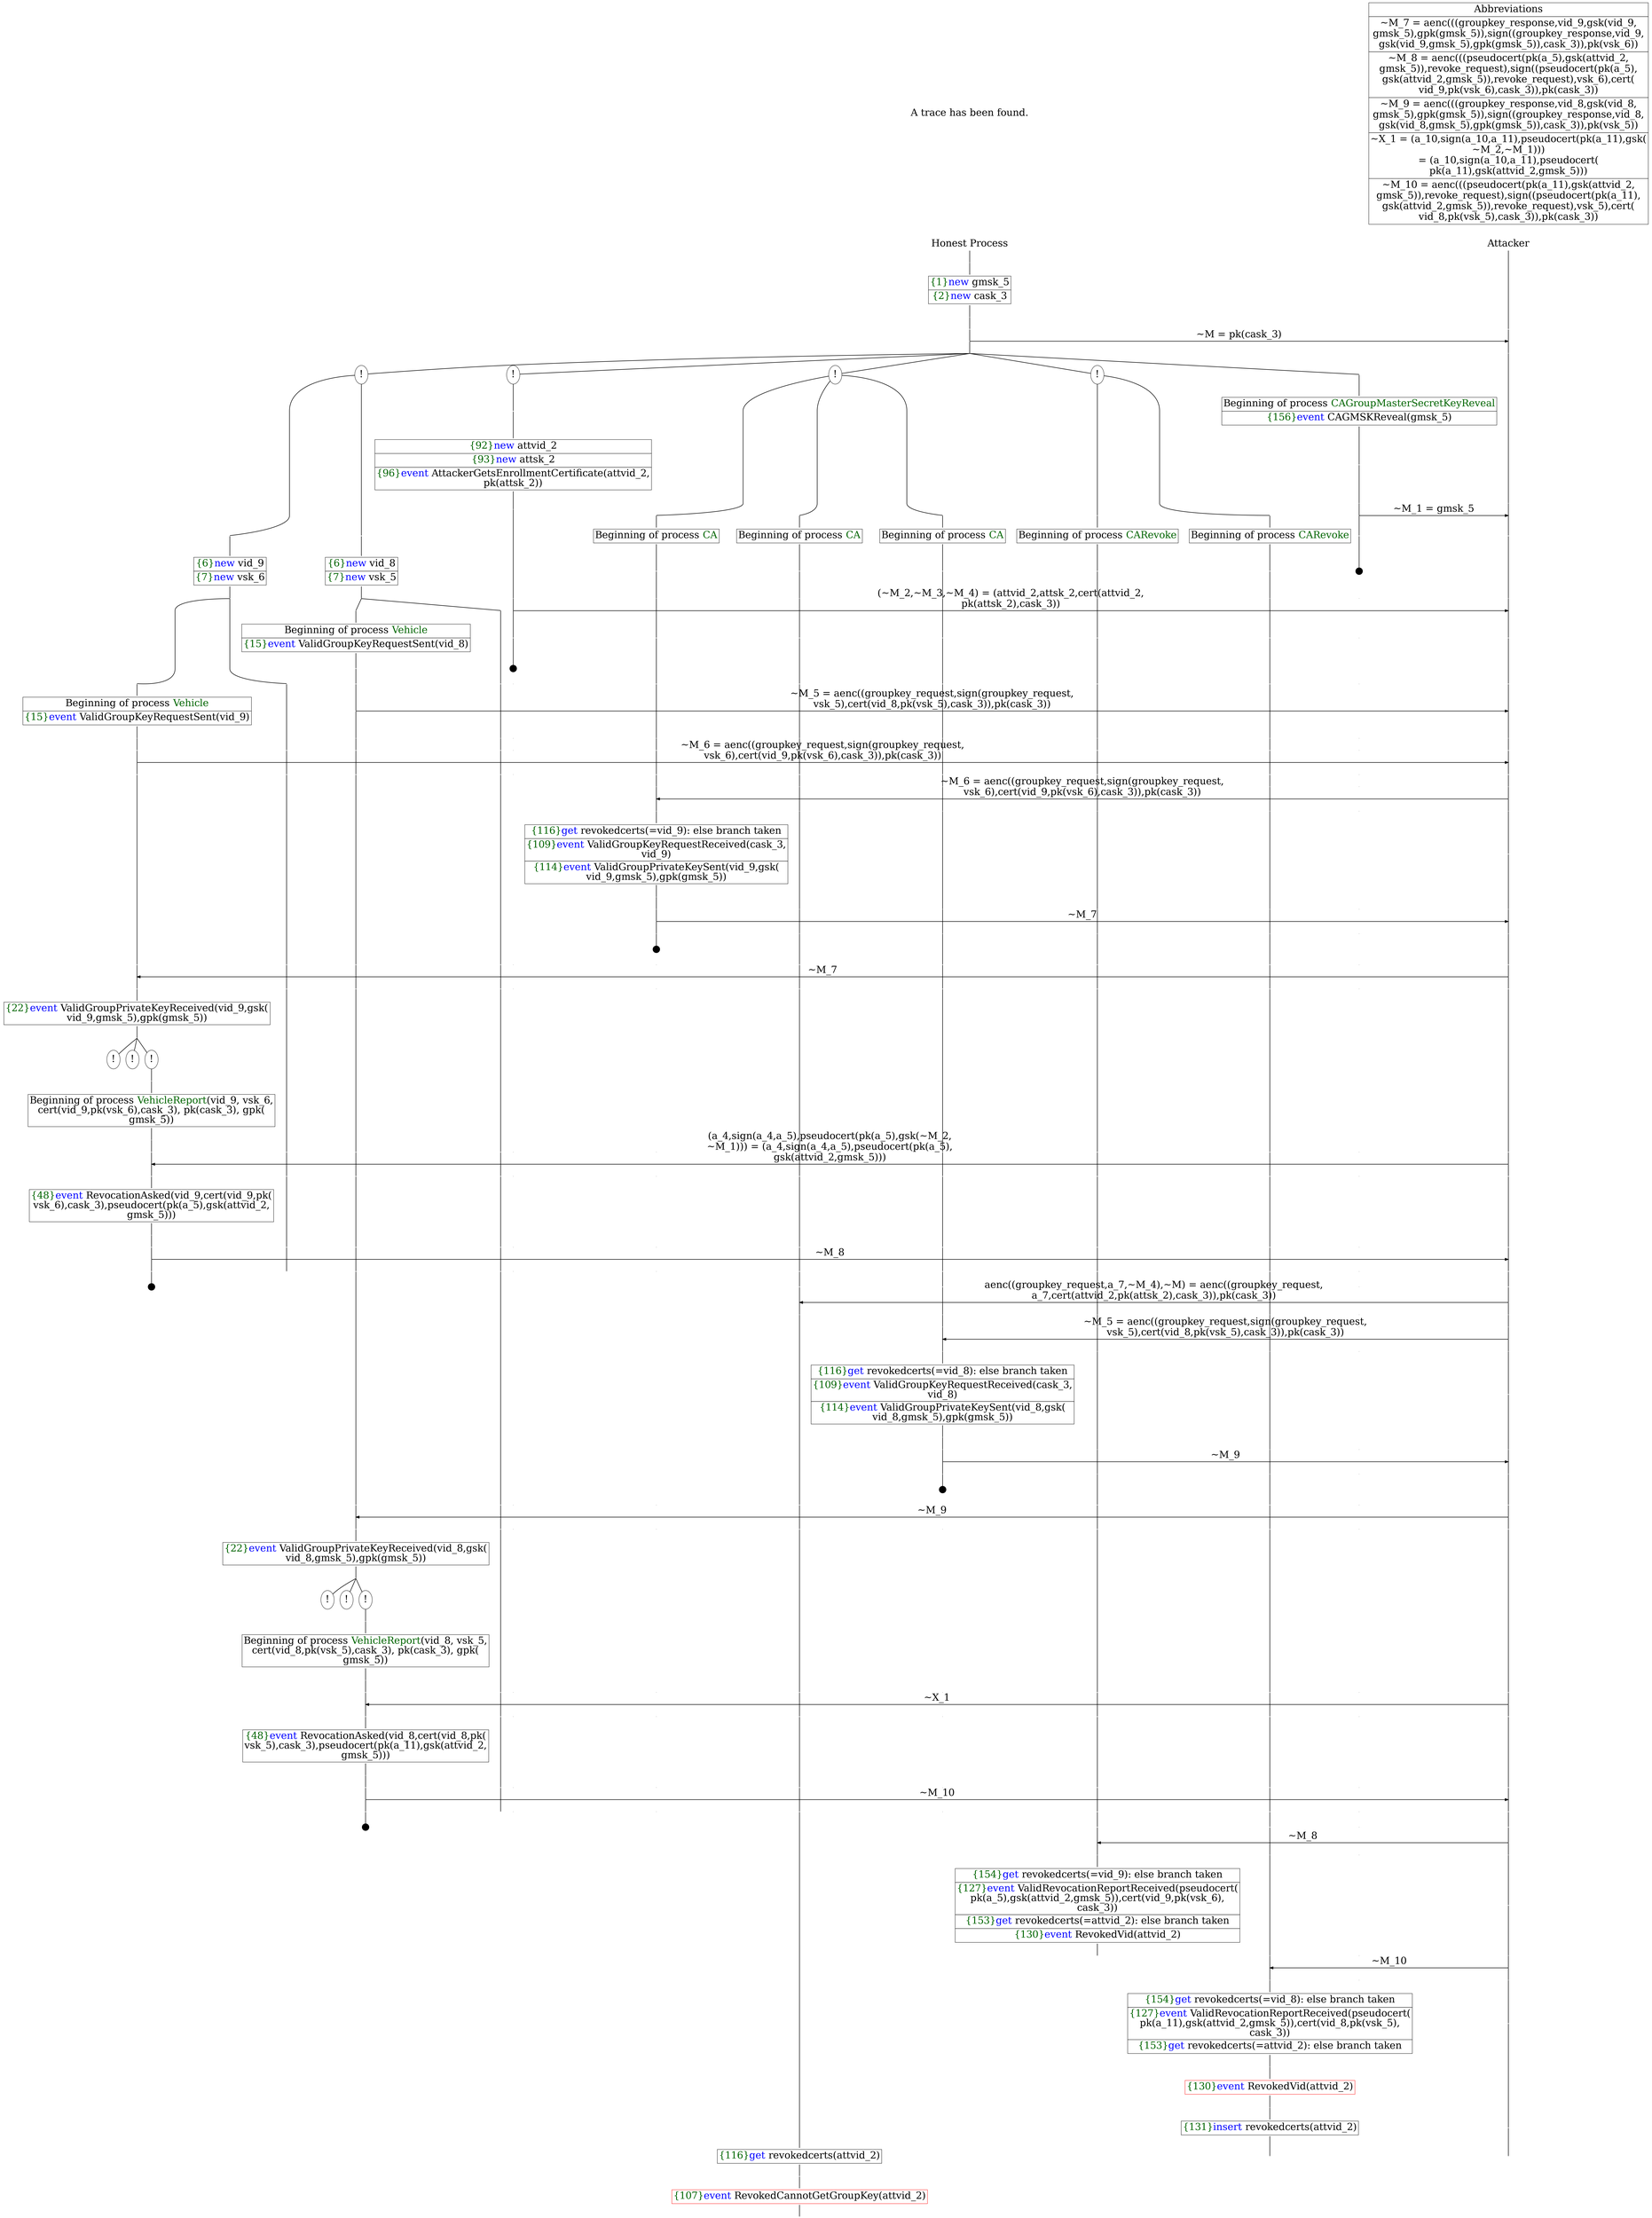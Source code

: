 digraph {
graph [ordering = out]
edge [arrowhead = none, penwidth = 1.6, fontsize = 30]
node [shape = point, width = 0, height = 0, fontsize = 30]
Trace [label = <A trace has been found.<br/>
>, shape = plaintext]
P0__0 [label = "Honest Process", shape = plaintext]
P__0 [label = "Attacker", shape = plaintext]
Trace -> P0__0 [label = "", style = invisible, weight = 100]{rank = same; P0__0 P__0}
P0__0 -> P0__1 [label = <>, weight = 100]
P0__1 -> P0__2 [label = <>, weight = 100]
P0__2 [shape = plaintext, label = <<TABLE BORDER="0" CELLBORDER="1" CELLSPACING="0" CELLPADDING="4"> <TR><TD><FONT COLOR="darkgreen">{1}</FONT><FONT COLOR="blue">new </FONT>gmsk_5</TD></TR><TR><TD><FONT COLOR="darkgreen">{2}</FONT><FONT COLOR="blue">new </FONT>cask_3</TD></TR></TABLE>>]
P0__2 -> P0__3 [label = <>, weight = 100]
P0__3 -> P0__4 [label = <>, weight = 100]
P__0 -> P__1 [label = <>, weight = 100]
{rank = same; P__1 P0__4}
P0__4 -> P0__5 [label = <>, weight = 100]
P__1 -> P__2 [label = <>, weight = 100]
{rank = same; P__2 P0__5}
P0__5 -> P__2 [label = <~M = pk(cask_3)>, arrowhead = normal]
P0__5 -> P0__6 [label = <>, weight = 100]
P__2 -> P__3 [label = <>, weight = 100]
{rank = same; P__3 P0__6}
/*RPar */
P0__6 -> P0_4__6 [label = <>]
P0__6 -> P0_3__6 [label = <>]
P0__6 -> P0_2__6 [label = <>]
P0__6 -> P0_1__6 [label = <>]
P0__6 -> P0_0__6 [label = <>]
P0__6 [label = "", fixedsize = false, width = 0, height = 0, shape = none]
{rank = same; P0_0__6 P0_1__6 P0_2__6 P0_3__6 P0_4__6}
P0_0__6 -> P0_0__7 [label = <>, weight = 100]
P0_0__7 [shape = plaintext, label = <<TABLE BORDER="0" CELLBORDER="1" CELLSPACING="0" CELLPADDING="4"> <TR><TD>Beginning of process <FONT COLOR="darkgreen">CAGroupMasterSecretKeyReveal</FONT><br/>
</TD></TR><TR><TD><FONT COLOR="darkgreen">{156}</FONT><FONT COLOR="blue">event</FONT> CAGMSKReveal(gmsk_5)</TD></TR></TABLE>>]
P0_0__7 -> P0_0__8 [label = <>, weight = 100]
P0_0__8 -> P0_0__9 [label = <>, weight = 100]
P__3 -> P__4 [label = <>, weight = 100]
{rank = same; P__4 P0_0__9}
P0_0__9 -> P0_0__10 [label = <>, weight = 100]
P__4 -> P__5 [label = <>, weight = 100]
{rank = same; P__5 P0_0__10}
P0_0__10 -> P__5 [label = <~M_1 = gmsk_5>, arrowhead = normal]
P0_0__10 -> P0_0__11 [label = <>, weight = 100]
P__5 -> P__6 [label = <>, weight = 100]
{rank = same; P__6 P0_0__11}
P0_0__12 [label = "", width = 0.3, height = 0.3]
P0_0__11 -> P0_0__12 [label = <>, weight = 100]
P0_1__6 [label = "!", shape = ellipse]
{rank = same; P0_1_1__6 P0_1_0__6}
P0_1_1__6 [label = "", fixedsize = false, width = 0, height = 0, shape = none]
P0_1__6 -> P0_1_1__6 [label = <>]
P0_1_0__6 [label = "", fixedsize = false, width = 0, height = 0, shape = none]
P0_1__6 -> P0_1_0__6 [label = <>]
P0_1_0__6 -> P0_1_0__7 [label = <>, weight = 100]
P0_1_0__7 [shape = plaintext, label = <<TABLE BORDER="0" CELLBORDER="1" CELLSPACING="0" CELLPADDING="4"> <TR><TD>Beginning of process <FONT COLOR="darkgreen">CARevoke</FONT></TD></TR></TABLE>>]
P0_1_0__7 -> P0_1_0__8 [label = <>, weight = 100]
P0_1_1__6 -> P0_1_1__7 [label = <>, weight = 100]
P0_1_1__7 [shape = plaintext, label = <<TABLE BORDER="0" CELLBORDER="1" CELLSPACING="0" CELLPADDING="4"> <TR><TD>Beginning of process <FONT COLOR="darkgreen">CARevoke</FONT></TD></TR></TABLE>>]
P0_1_1__7 -> P0_1_1__8 [label = <>, weight = 100]
P0_2__6 [label = "!", shape = ellipse]
{rank = same; P0_2_2__6 P0_2_1__6 P0_2_0__6}
P0_2_2__6 [label = "", fixedsize = false, width = 0, height = 0, shape = none]
P0_2__6 -> P0_2_2__6 [label = <>]
P0_2_1__6 [label = "", fixedsize = false, width = 0, height = 0, shape = none]
P0_2__6 -> P0_2_1__6 [label = <>]
P0_2_0__6 [label = "", fixedsize = false, width = 0, height = 0, shape = none]
P0_2__6 -> P0_2_0__6 [label = <>]
P0_2_0__6 -> P0_2_0__7 [label = <>, weight = 100]
P0_2_0__7 [shape = plaintext, label = <<TABLE BORDER="0" CELLBORDER="1" CELLSPACING="0" CELLPADDING="4"> <TR><TD>Beginning of process <FONT COLOR="darkgreen">CA</FONT></TD></TR></TABLE>>]
P0_2_0__7 -> P0_2_0__8 [label = <>, weight = 100]
P0_2_1__6 -> P0_2_1__7 [label = <>, weight = 100]
P0_2_1__7 [shape = plaintext, label = <<TABLE BORDER="0" CELLBORDER="1" CELLSPACING="0" CELLPADDING="4"> <TR><TD>Beginning of process <FONT COLOR="darkgreen">CA</FONT></TD></TR></TABLE>>]
P0_2_1__7 -> P0_2_1__8 [label = <>, weight = 100]
P0_2_2__6 -> P0_2_2__7 [label = <>, weight = 100]
P0_2_2__7 [shape = plaintext, label = <<TABLE BORDER="0" CELLBORDER="1" CELLSPACING="0" CELLPADDING="4"> <TR><TD>Beginning of process <FONT COLOR="darkgreen">CA</FONT></TD></TR></TABLE>>]
P0_2_2__7 -> P0_2_2__8 [label = <>, weight = 100]
P0_3__6 [label = "!", shape = ellipse]
P0_3_0__6 [label = "", fixedsize = false, width = 0, height = 0, shape = none]
P0_3__6 -> P0_3_0__6 [label = <>, weight = 100]
P0_3_0__6 -> P0_3_0__7 [label = <>, weight = 100]
P0_3_0__7 [shape = plaintext, label = <<TABLE BORDER="0" CELLBORDER="1" CELLSPACING="0" CELLPADDING="4"> <TR><TD><FONT COLOR="darkgreen">{92}</FONT><FONT COLOR="blue">new </FONT>attvid_2</TD></TR><TR><TD><FONT COLOR="darkgreen">{93}</FONT><FONT COLOR="blue">new </FONT>attsk_2</TD></TR><TR><TD><FONT COLOR="darkgreen">{96}</FONT><FONT COLOR="blue">event</FONT> AttackerGetsEnrollmentCertificate(attvid_2,<br/>
pk(attsk_2))</TD></TR></TABLE>>]
P0_3_0__7 -> P0_3_0__8 [label = <>, weight = 100]
P0_3_0__8 -> P0_3_0__9 [label = <>, weight = 100]
P0_2_2__8 -> P0_2_2__9 [label = <>, weight = 100]
P0_2_1__8 -> P0_2_1__9 [label = <>, weight = 100]
P0_2_0__8 -> P0_2_0__9 [label = <>, weight = 100]
P0_1_1__8 -> P0_1_1__9 [label = <>, weight = 100]
P0_1_0__8 -> P0_1_0__9 [label = <>, weight = 100]
P0_0__13 [label = "", style = invisible]
P0_0__12 -> P0_0__13 [label = <>, weight = 100, style = invisible]
P__6 -> P__7 [label = <>, weight = 100]
{rank = same; P__7 P0_0__13 P0_1_0__9 P0_1_1__9 P0_2_0__9 P0_2_1__9 P0_2_2__9 P0_3_0__9}
P0_3_0__9 -> P0_3_0__10 [label = <>, weight = 100]
P__7 -> P__8 [label = <>, weight = 100]
{rank = same; P__8 P0_3_0__10}
P0_3_0__10 -> P__8 [label = <(~M_2,~M_3,~M_4) = (attvid_2,attsk_2,cert(attvid_2,<br/>
pk(attsk_2),cask_3))>, arrowhead = normal]
P0_3_0__10 -> P0_3_0__11 [label = <>, weight = 100]
P0_2_2__9 -> P0_2_2__10 [label = <>, weight = 100]
P0_2_1__9 -> P0_2_1__10 [label = <>, weight = 100]
P0_2_0__9 -> P0_2_0__10 [label = <>, weight = 100]
P0_1_1__9 -> P0_1_1__10 [label = <>, weight = 100]
P0_1_0__9 -> P0_1_0__10 [label = <>, weight = 100]
P0_0__14 [label = "", style = invisible]
P0_0__13 -> P0_0__14 [label = <>, weight = 100, style = invisible]
P__8 -> P__9 [label = <>, weight = 100]
{rank = same; P__9 P0_0__14 P0_1_0__10 P0_1_1__10 P0_2_0__10 P0_2_1__10 P0_2_2__10 P0_3_0__11}
P0_3_0__12 [label = "", width = 0.3, height = 0.3]
P0_3_0__11 -> P0_3_0__12 [label = <>, weight = 100]
P0_4__6 [label = "!", shape = ellipse]
{rank = same; P0_4_1__6 P0_4_0__6}
P0_4_1__6 [label = "", fixedsize = false, width = 0, height = 0, shape = none]
P0_4__6 -> P0_4_1__6 [label = <>]
P0_4_0__6 [label = "", fixedsize = false, width = 0, height = 0, shape = none]
P0_4__6 -> P0_4_0__6 [label = <>]
P0_4_0__6 -> P0_4_0__7 [label = <>, weight = 100]
P0_4_0__7 [shape = plaintext, label = <<TABLE BORDER="0" CELLBORDER="1" CELLSPACING="0" CELLPADDING="4"> <TR><TD><FONT COLOR="darkgreen">{6}</FONT><FONT COLOR="blue">new </FONT>vid_8</TD></TR><TR><TD><FONT COLOR="darkgreen">{7}</FONT><FONT COLOR="blue">new </FONT>vsk_5</TD></TR></TABLE>>]
P0_4_0__7 -> P0_4_0__8 [label = <>, weight = 100]
/*RPar */
P0_4_0__8 -> P0_4_0_1__8 [label = <>]
P0_4_0__8 -> P0_4_0_0__8 [label = <>]
P0_4_0__8 [label = "", fixedsize = false, width = 0, height = 0, shape = none]
{rank = same; P0_4_0_0__8 P0_4_0_1__8}
P0_4_0_1__8 -> P0_4_0_1__9 [label = <>, weight = 100]
P0_4_0_1__9 [shape = plaintext, label = <<TABLE BORDER="0" CELLBORDER="1" CELLSPACING="0" CELLPADDING="4"> <TR><TD>Beginning of process <FONT COLOR="darkgreen">Vehicle</FONT></TD></TR><TR><TD><FONT COLOR="darkgreen">{15}</FONT><FONT COLOR="blue">event</FONT> ValidGroupKeyRequestSent(vid_8)</TD></TR></TABLE>>]
P0_4_0_1__9 -> P0_4_0_1__10 [label = <>, weight = 100]
P0_4_0_1__10 -> P0_4_0_1__11 [label = <>, weight = 100]
P0_4_0_0__8 -> P0_4_0_0__9 [label = <>, weight = 100]
P0_3_0__13 [label = "", style = invisible]
P0_3_0__12 -> P0_3_0__13 [label = <>, weight = 100, style = invisible]
P0_2_2__10 -> P0_2_2__11 [label = <>, weight = 100]
P0_2_1__10 -> P0_2_1__11 [label = <>, weight = 100]
P0_2_0__10 -> P0_2_0__11 [label = <>, weight = 100]
P0_1_1__10 -> P0_1_1__11 [label = <>, weight = 100]
P0_1_0__10 -> P0_1_0__11 [label = <>, weight = 100]
P0_0__15 [label = "", style = invisible]
P0_0__14 -> P0_0__15 [label = <>, weight = 100, style = invisible]
P__9 -> P__10 [label = <>, weight = 100]
{rank = same; P__10 P0_0__15 P0_1_0__11 P0_1_1__11 P0_2_0__11 P0_2_1__11 P0_2_2__11 P0_3_0__13 P0_4_0_0__9 P0_4_0_1__11}
P0_4_0_1__11 -> P0_4_0_1__12 [label = <>, weight = 100]
P__10 -> P__11 [label = <>, weight = 100]
{rank = same; P__11 P0_4_0_1__12}
P0_4_0_1__12 -> P__11 [label = <~M_5 = aenc((groupkey_request,sign(groupkey_request,<br/>
vsk_5),cert(vid_8,pk(vsk_5),cask_3)),pk(cask_3))>, arrowhead = normal]
P0_4_0_1__12 -> P0_4_0_1__13 [label = <>, weight = 100]
P0_4_0_0__9 -> P0_4_0_0__10 [label = <>, weight = 100]
P0_3_0__14 [label = "", style = invisible]
P0_3_0__13 -> P0_3_0__14 [label = <>, weight = 100, style = invisible]
P0_2_2__11 -> P0_2_2__12 [label = <>, weight = 100]
P0_2_1__11 -> P0_2_1__12 [label = <>, weight = 100]
P0_2_0__11 -> P0_2_0__12 [label = <>, weight = 100]
P0_1_1__11 -> P0_1_1__12 [label = <>, weight = 100]
P0_1_0__11 -> P0_1_0__12 [label = <>, weight = 100]
P0_0__16 [label = "", style = invisible]
P0_0__15 -> P0_0__16 [label = <>, weight = 100, style = invisible]
P__11 -> P__12 [label = <>, weight = 100]
{rank = same; P__12 P0_0__16 P0_1_0__12 P0_1_1__12 P0_2_0__12 P0_2_1__12 P0_2_2__12 P0_3_0__14 P0_4_0_0__10 P0_4_0_1__13}
P0_4_1__6 -> P0_4_1__7 [label = <>, weight = 100]
P0_4_1__7 [shape = plaintext, label = <<TABLE BORDER="0" CELLBORDER="1" CELLSPACING="0" CELLPADDING="4"> <TR><TD><FONT COLOR="darkgreen">{6}</FONT><FONT COLOR="blue">new </FONT>vid_9</TD></TR><TR><TD><FONT COLOR="darkgreen">{7}</FONT><FONT COLOR="blue">new </FONT>vsk_6</TD></TR></TABLE>>]
P0_4_1__7 -> P0_4_1__8 [label = <>, weight = 100]
/*RPar */
P0_4_1__8 -> P0_4_1_1__8 [label = <>]
P0_4_1__8 -> P0_4_1_0__8 [label = <>]
P0_4_1__8 [label = "", fixedsize = false, width = 0, height = 0, shape = none]
{rank = same; P0_4_1_0__8 P0_4_1_1__8}
P0_4_1_1__8 -> P0_4_1_1__9 [label = <>, weight = 100]
P0_4_1_1__9 [shape = plaintext, label = <<TABLE BORDER="0" CELLBORDER="1" CELLSPACING="0" CELLPADDING="4"> <TR><TD>Beginning of process <FONT COLOR="darkgreen">Vehicle</FONT></TD></TR><TR><TD><FONT COLOR="darkgreen">{15}</FONT><FONT COLOR="blue">event</FONT> ValidGroupKeyRequestSent(vid_9)</TD></TR></TABLE>>]
P0_4_1_1__9 -> P0_4_1_1__10 [label = <>, weight = 100]
P0_4_1_1__10 -> P0_4_1_1__11 [label = <>, weight = 100]
P0_4_1_0__8 -> P0_4_1_0__9 [label = <>, weight = 100]
P0_4_0_1__13 -> P0_4_0_1__14 [label = <>, weight = 100]
P0_4_0_0__10 -> P0_4_0_0__11 [label = <>, weight = 100]
P0_3_0__15 [label = "", style = invisible]
P0_3_0__14 -> P0_3_0__15 [label = <>, weight = 100, style = invisible]
P0_2_2__12 -> P0_2_2__13 [label = <>, weight = 100]
P0_2_1__12 -> P0_2_1__13 [label = <>, weight = 100]
P0_2_0__12 -> P0_2_0__13 [label = <>, weight = 100]
P0_1_1__12 -> P0_1_1__13 [label = <>, weight = 100]
P0_1_0__12 -> P0_1_0__13 [label = <>, weight = 100]
P0_0__17 [label = "", style = invisible]
P0_0__16 -> P0_0__17 [label = <>, weight = 100, style = invisible]
P__12 -> P__13 [label = <>, weight = 100]
{rank = same; P__13 P0_0__17 P0_1_0__13 P0_1_1__13 P0_2_0__13 P0_2_1__13 P0_2_2__13 P0_3_0__15 P0_4_0_0__11 P0_4_0_1__14 P0_4_1_0__9 P0_4_1_1__11}
P0_4_1_1__11 -> P0_4_1_1__12 [label = <>, weight = 100]
P__13 -> P__14 [label = <>, weight = 100]
{rank = same; P__14 P0_4_1_1__12}
P0_4_1_1__12 -> P__14 [label = <~M_6 = aenc((groupkey_request,sign(groupkey_request,<br/>
vsk_6),cert(vid_9,pk(vsk_6),cask_3)),pk(cask_3))>, arrowhead = normal]
P0_4_1_1__12 -> P0_4_1_1__13 [label = <>, weight = 100]
P0_4_1_0__9 -> P0_4_1_0__10 [label = <>, weight = 100]
P0_4_0_1__14 -> P0_4_0_1__15 [label = <>, weight = 100]
P0_4_0_0__11 -> P0_4_0_0__12 [label = <>, weight = 100]
P0_3_0__16 [label = "", style = invisible]
P0_3_0__15 -> P0_3_0__16 [label = <>, weight = 100, style = invisible]
P0_2_2__13 -> P0_2_2__14 [label = <>, weight = 100]
P0_2_1__13 -> P0_2_1__14 [label = <>, weight = 100]
P0_2_0__13 -> P0_2_0__14 [label = <>, weight = 100]
P0_1_1__13 -> P0_1_1__14 [label = <>, weight = 100]
P0_1_0__13 -> P0_1_0__14 [label = <>, weight = 100]
P0_0__18 [label = "", style = invisible]
P0_0__17 -> P0_0__18 [label = <>, weight = 100, style = invisible]
P__14 -> P__15 [label = <>, weight = 100]
{rank = same; P__15 P0_0__18 P0_1_0__14 P0_1_1__14 P0_2_0__14 P0_2_1__14 P0_2_2__14 P0_3_0__16 P0_4_0_0__12 P0_4_0_1__15 P0_4_1_0__10 P0_4_1_1__13}
P0_2_2__14 -> P0_2_2__15 [label = <>, weight = 100]
P0_2_1__14 -> P0_2_1__15 [label = <>, weight = 100]
P0_2_0__14 -> P0_2_0__15 [label = <>, weight = 100]
P0_1_1__14 -> P0_1_1__15 [label = <>, weight = 100]
P0_1_0__14 -> P0_1_0__15 [label = <>, weight = 100]
P0_0__19 [label = "", style = invisible]
P0_0__18 -> P0_0__19 [label = <>, weight = 100, style = invisible]
P__15 -> P__16 [label = <>, weight = 100]
{rank = same; P__16 P0_0__19 P0_1_0__15 P0_1_1__15 P0_2_0__15 P0_2_1__15 P0_2_2__15}
P0_2_2__15 -> P0_2_2__16 [label = <>, weight = 100]
P__16 -> P__17 [label = <>, weight = 100]
{rank = same; P__17 P0_2_2__16}
P0_2_2__16 -> P__17 [label = <~M_6 = aenc((groupkey_request,sign(groupkey_request,<br/>
vsk_6),cert(vid_9,pk(vsk_6),cask_3)),pk(cask_3))>, dir = back, arrowhead = normal]
P0_2_2__16 -> P0_2_2__17 [label = <>, weight = 100]
P0_2_1__15 -> P0_2_1__16 [label = <>, weight = 100]
P0_2_0__15 -> P0_2_0__16 [label = <>, weight = 100]
P0_1_1__15 -> P0_1_1__16 [label = <>, weight = 100]
P0_1_0__15 -> P0_1_0__16 [label = <>, weight = 100]
P0_0__20 [label = "", style = invisible]
P0_0__19 -> P0_0__20 [label = <>, weight = 100, style = invisible]
P__17 -> P__18 [label = <>, weight = 100]
{rank = same; P__18 P0_0__20 P0_1_0__16 P0_1_1__16 P0_2_0__16 P0_2_1__16 P0_2_2__17}
P0_2_2__17 -> P0_2_2__18 [label = <>, weight = 100]
P0_2_2__18 [shape = plaintext, label = <<TABLE BORDER="0" CELLBORDER="1" CELLSPACING="0" CELLPADDING="4"> <TR><TD><FONT COLOR="darkgreen">{116}</FONT><FONT COLOR="blue">get</FONT> revokedcerts(=vid_9): else branch taken<br/>
</TD></TR><TR><TD><FONT COLOR="darkgreen">{109}</FONT><FONT COLOR="blue">event</FONT> ValidGroupKeyRequestReceived(cask_3,<br/>
vid_9)</TD></TR><TR><TD><FONT COLOR="darkgreen">{114}</FONT><FONT COLOR="blue">event</FONT> ValidGroupPrivateKeySent(vid_9,gsk(<br/>
vid_9,gmsk_5),gpk(gmsk_5))</TD></TR></TABLE>>]
P0_2_2__18 -> P0_2_2__19 [label = <>, weight = 100]
P__18 -> P__19 [label = <>, weight = 100]
{rank = same; P__19 P0_2_2__18}
P0_2_2__19 -> P0_2_2__20 [label = <>, weight = 100]
P0_2_1__16 -> P0_2_1__17 [label = <>, weight = 100]
P0_2_0__16 -> P0_2_0__17 [label = <>, weight = 100]
P0_1_1__16 -> P0_1_1__17 [label = <>, weight = 100]
P0_1_0__16 -> P0_1_0__17 [label = <>, weight = 100]
P0_0__21 [label = "", style = invisible]
P0_0__20 -> P0_0__21 [label = <>, weight = 100, style = invisible]
P__19 -> P__20 [label = <>, weight = 100]
{rank = same; P__20 P0_0__21 P0_1_0__17 P0_1_1__17 P0_2_0__17 P0_2_1__17 P0_2_2__20}
P0_2_2__20 -> P0_2_2__21 [label = <>, weight = 100]
P__20 -> P__21 [label = <>, weight = 100]
{rank = same; P__21 P0_2_2__21}
P0_2_2__21 -> P__21 [label = <~M_7>, arrowhead = normal]
P0_2_2__21 -> P0_2_2__22 [label = <>, weight = 100]
P0_2_1__17 -> P0_2_1__18 [label = <>, weight = 100]
P0_2_0__17 -> P0_2_0__18 [label = <>, weight = 100]
P0_1_1__17 -> P0_1_1__18 [label = <>, weight = 100]
P0_1_0__17 -> P0_1_0__18 [label = <>, weight = 100]
P0_0__22 [label = "", style = invisible]
P0_0__21 -> P0_0__22 [label = <>, weight = 100, style = invisible]
P__21 -> P__22 [label = <>, weight = 100]
{rank = same; P__22 P0_0__22 P0_1_0__18 P0_1_1__18 P0_2_0__18 P0_2_1__18 P0_2_2__22}
P0_2_2__23 [label = "", width = 0.3, height = 0.3]
P0_2_2__22 -> P0_2_2__23 [label = <>, weight = 100]
P0_4_1_1__13 -> P0_4_1_1__14 [label = <>, weight = 100]
P0_4_1_0__10 -> P0_4_1_0__11 [label = <>, weight = 100]
P0_4_0_1__15 -> P0_4_0_1__16 [label = <>, weight = 100]
P0_4_0_0__12 -> P0_4_0_0__13 [label = <>, weight = 100]
P0_3_0__17 [label = "", style = invisible]
P0_3_0__16 -> P0_3_0__17 [label = <>, weight = 100, style = invisible]
P0_2_2__24 [label = "", style = invisible]
P0_2_2__23 -> P0_2_2__24 [label = <>, weight = 100, style = invisible]
P0_2_1__18 -> P0_2_1__19 [label = <>, weight = 100]
P0_2_0__18 -> P0_2_0__19 [label = <>, weight = 100]
P0_1_1__18 -> P0_1_1__19 [label = <>, weight = 100]
P0_1_0__18 -> P0_1_0__19 [label = <>, weight = 100]
P0_0__23 [label = "", style = invisible]
P0_0__22 -> P0_0__23 [label = <>, weight = 100, style = invisible]
P__22 -> P__23 [label = <>, weight = 100]
{rank = same; P__23 P0_0__23 P0_1_0__19 P0_1_1__19 P0_2_0__19 P0_2_1__19 P0_2_2__24 P0_3_0__17 P0_4_0_0__13 P0_4_0_1__16 P0_4_1_0__11 P0_4_1_1__14}
P0_4_1_1__14 -> P0_4_1_1__15 [label = <>, weight = 100]
P__23 -> P__24 [label = <>, weight = 100]
{rank = same; P__24 P0_4_1_1__15}
P0_4_1_1__15 -> P__24 [label = <~M_7>, dir = back, arrowhead = normal]
P0_4_1_1__15 -> P0_4_1_1__16 [label = <>, weight = 100]
P0_4_1_0__11 -> P0_4_1_0__12 [label = <>, weight = 100]
P0_4_0_1__16 -> P0_4_0_1__17 [label = <>, weight = 100]
P0_4_0_0__13 -> P0_4_0_0__14 [label = <>, weight = 100]
P0_3_0__18 [label = "", style = invisible]
P0_3_0__17 -> P0_3_0__18 [label = <>, weight = 100, style = invisible]
P0_2_2__25 [label = "", style = invisible]
P0_2_2__24 -> P0_2_2__25 [label = <>, weight = 100, style = invisible]
P0_2_1__19 -> P0_2_1__20 [label = <>, weight = 100]
P0_2_0__19 -> P0_2_0__20 [label = <>, weight = 100]
P0_1_1__19 -> P0_1_1__20 [label = <>, weight = 100]
P0_1_0__19 -> P0_1_0__20 [label = <>, weight = 100]
P0_0__24 [label = "", style = invisible]
P0_0__23 -> P0_0__24 [label = <>, weight = 100, style = invisible]
P__24 -> P__25 [label = <>, weight = 100]
{rank = same; P__25 P0_0__24 P0_1_0__20 P0_1_1__20 P0_2_0__20 P0_2_1__20 P0_2_2__25 P0_3_0__18 P0_4_0_0__14 P0_4_0_1__17 P0_4_1_0__12 P0_4_1_1__16}
P0_4_1_1__16 -> P0_4_1_1__17 [label = <>, weight = 100]
P0_4_1_1__17 [shape = plaintext, label = <<TABLE BORDER="0" CELLBORDER="1" CELLSPACING="0" CELLPADDING="4"> <TR><TD><FONT COLOR="darkgreen">{22}</FONT><FONT COLOR="blue">event</FONT> ValidGroupPrivateKeyReceived(vid_9,gsk(<br/>
vid_9,gmsk_5),gpk(gmsk_5))</TD></TR></TABLE>>]
P0_4_1_1__17 -> P0_4_1_1__18 [label = <>, weight = 100]
/*RPar */
P0_4_1_1__18 -> P0_4_1_1_2__18 [label = <>]
P0_4_1_1__18 -> P0_4_1_1_1__18 [label = <>]
P0_4_1_1__18 -> P0_4_1_1_0__18 [label = <>]
P0_4_1_1__18 [label = "", fixedsize = false, width = 0, height = 0, shape = none]
{rank = same; P0_4_1_1_0__18 P0_4_1_1_1__18 P0_4_1_1_2__18}
P0_4_1_1_0__18 [label = "!", shape = ellipse]
P0_4_1_1_0_0__18 [label = "", fixedsize = false, width = 0, height = 0, shape = none]
P0_4_1_1_0__18 -> P0_4_1_1_0_0__18 [label = <>, weight = 100]
P0_4_1_1_0_0__18 -> P0_4_1_1_0_0__19 [label = <>, weight = 100]
P0_4_1_1_0_0__19 [shape = plaintext, label = <<TABLE BORDER="0" CELLBORDER="1" CELLSPACING="0" CELLPADDING="4"> <TR><TD>Beginning of process <FONT COLOR="darkgreen">VehicleReport</FONT>(vid_9, vsk_6,<br/>
cert(vid_9,pk(vsk_6),cask_3), pk(cask_3), gpk(<br/>
gmsk_5))</TD></TR></TABLE>>]
P0_4_1_1_0_0__19 -> P0_4_1_1_0_0__20 [label = <>, weight = 100]
P0_4_1_1_1__18 [label = "!", shape = ellipse]
P0_4_1_1_2__18 [label = "!", shape = ellipse]
P0_4_1_1_0_0__20 -> P0_4_1_1_0_0__21 [label = <>, weight = 100]
P0_4_1_0__12 -> P0_4_1_0__13 [label = <>, weight = 100]
P0_4_0_1__17 -> P0_4_0_1__18 [label = <>, weight = 100]
P0_4_0_0__14 -> P0_4_0_0__15 [label = <>, weight = 100]
P0_3_0__19 [label = "", style = invisible]
P0_3_0__18 -> P0_3_0__19 [label = <>, weight = 100, style = invisible]
P0_2_2__26 [label = "", style = invisible]
P0_2_2__25 -> P0_2_2__26 [label = <>, weight = 100, style = invisible]
P0_2_1__20 -> P0_2_1__21 [label = <>, weight = 100]
P0_2_0__20 -> P0_2_0__21 [label = <>, weight = 100]
P0_1_1__20 -> P0_1_1__21 [label = <>, weight = 100]
P0_1_0__20 -> P0_1_0__21 [label = <>, weight = 100]
P0_0__25 [label = "", style = invisible]
P0_0__24 -> P0_0__25 [label = <>, weight = 100, style = invisible]
P__25 -> P__26 [label = <>, weight = 100]
{rank = same; P__26 P0_0__25 P0_1_0__21 P0_1_1__21 P0_2_0__21 P0_2_1__21 P0_2_2__26 P0_3_0__19 P0_4_0_0__15 P0_4_0_1__18 P0_4_1_0__13 P0_4_1_1_0_0__21}
P0_4_1_1_0_0__21 -> P0_4_1_1_0_0__22 [label = <>, weight = 100]
P__26 -> P__27 [label = <>, weight = 100]
{rank = same; P__27 P0_4_1_1_0_0__22}
P0_4_1_1_0_0__22 -> P__27 [label = <(a_4,sign(a_4,a_5),pseudocert(pk(a_5),gsk(~M_2,<br/>
~M_1))) = (a_4,sign(a_4,a_5),pseudocert(pk(a_5),<br/>
gsk(attvid_2,gmsk_5)))>, dir = back, arrowhead = normal]
P0_4_1_1_0_0__22 -> P0_4_1_1_0_0__23 [label = <>, weight = 100]
P0_4_1_0__13 -> P0_4_1_0__14 [label = <>, weight = 100]
P0_4_0_1__18 -> P0_4_0_1__19 [label = <>, weight = 100]
P0_4_0_0__15 -> P0_4_0_0__16 [label = <>, weight = 100]
P0_3_0__20 [label = "", style = invisible]
P0_3_0__19 -> P0_3_0__20 [label = <>, weight = 100, style = invisible]
P0_2_2__27 [label = "", style = invisible]
P0_2_2__26 -> P0_2_2__27 [label = <>, weight = 100, style = invisible]
P0_2_1__21 -> P0_2_1__22 [label = <>, weight = 100]
P0_2_0__21 -> P0_2_0__22 [label = <>, weight = 100]
P0_1_1__21 -> P0_1_1__22 [label = <>, weight = 100]
P0_1_0__21 -> P0_1_0__22 [label = <>, weight = 100]
P0_0__26 [label = "", style = invisible]
P0_0__25 -> P0_0__26 [label = <>, weight = 100, style = invisible]
P__27 -> P__28 [label = <>, weight = 100]
{rank = same; P__28 P0_0__26 P0_1_0__22 P0_1_1__22 P0_2_0__22 P0_2_1__22 P0_2_2__27 P0_3_0__20 P0_4_0_0__16 P0_4_0_1__19 P0_4_1_0__14 P0_4_1_1_0_0__23}
P0_4_1_1_0_0__23 -> P0_4_1_1_0_0__24 [label = <>, weight = 100]
P0_4_1_1_0_0__24 [shape = plaintext, label = <<TABLE BORDER="0" CELLBORDER="1" CELLSPACING="0" CELLPADDING="4"> <TR><TD><FONT COLOR="darkgreen">{48}</FONT><FONT COLOR="blue">event</FONT> RevocationAsked(vid_9,cert(vid_9,pk(<br/>
vsk_6),cask_3),pseudocert(pk(a_5),gsk(attvid_2,<br/>
gmsk_5)))</TD></TR></TABLE>>]
P0_4_1_1_0_0__24 -> P0_4_1_1_0_0__25 [label = <>, weight = 100]
P0_4_1_1_0_0__25 -> P0_4_1_1_0_0__26 [label = <>, weight = 100]
P0_4_1_0__14 -> P0_4_1_0__15 [label = <>, weight = 100]
P0_4_0_1__19 -> P0_4_0_1__20 [label = <>, weight = 100]
P0_4_0_0__16 -> P0_4_0_0__17 [label = <>, weight = 100]
P0_3_0__21 [label = "", style = invisible]
P0_3_0__20 -> P0_3_0__21 [label = <>, weight = 100, style = invisible]
P0_2_2__28 [label = "", style = invisible]
P0_2_2__27 -> P0_2_2__28 [label = <>, weight = 100, style = invisible]
P0_2_1__22 -> P0_2_1__23 [label = <>, weight = 100]
P0_2_0__22 -> P0_2_0__23 [label = <>, weight = 100]
P0_1_1__22 -> P0_1_1__23 [label = <>, weight = 100]
P0_1_0__22 -> P0_1_0__23 [label = <>, weight = 100]
P0_0__27 [label = "", style = invisible]
P0_0__26 -> P0_0__27 [label = <>, weight = 100, style = invisible]
P__28 -> P__29 [label = <>, weight = 100]
{rank = same; P__29 P0_0__27 P0_1_0__23 P0_1_1__23 P0_2_0__23 P0_2_1__23 P0_2_2__28 P0_3_0__21 P0_4_0_0__17 P0_4_0_1__20 P0_4_1_0__15 P0_4_1_1_0_0__26}
P0_4_1_1_0_0__26 -> P0_4_1_1_0_0__27 [label = <>, weight = 100]
P__29 -> P__30 [label = <>, weight = 100]
{rank = same; P__30 P0_4_1_1_0_0__27}
P0_4_1_1_0_0__27 -> P__30 [label = <~M_8>, arrowhead = normal]
P0_4_1_1_0_0__27 -> P0_4_1_1_0_0__28 [label = <>, weight = 100]
P0_4_1_0__15 -> P0_4_1_0__16 [label = <>, weight = 100]
P0_4_0_1__20 -> P0_4_0_1__21 [label = <>, weight = 100]
P0_4_0_0__17 -> P0_4_0_0__18 [label = <>, weight = 100]
P0_3_0__22 [label = "", style = invisible]
P0_3_0__21 -> P0_3_0__22 [label = <>, weight = 100, style = invisible]
P0_2_2__29 [label = "", style = invisible]
P0_2_2__28 -> P0_2_2__29 [label = <>, weight = 100, style = invisible]
P0_2_1__23 -> P0_2_1__24 [label = <>, weight = 100]
P0_2_0__23 -> P0_2_0__24 [label = <>, weight = 100]
P0_1_1__23 -> P0_1_1__24 [label = <>, weight = 100]
P0_1_0__23 -> P0_1_0__24 [label = <>, weight = 100]
P0_0__28 [label = "", style = invisible]
P0_0__27 -> P0_0__28 [label = <>, weight = 100, style = invisible]
P__30 -> P__31 [label = <>, weight = 100]
{rank = same; P__31 P0_0__28 P0_1_0__24 P0_1_1__24 P0_2_0__24 P0_2_1__24 P0_2_2__29 P0_3_0__22 P0_4_0_0__18 P0_4_0_1__21 P0_4_1_0__16 P0_4_1_1_0_0__28}
P0_4_1_1_0_0__29 [label = "", width = 0.3, height = 0.3]
P0_4_1_1_0_0__28 -> P0_4_1_1_0_0__29 [label = <>, weight = 100]
P0_2_1__24 -> P0_2_1__25 [label = <>, weight = 100]
P0_2_0__24 -> P0_2_0__25 [label = <>, weight = 100]
P0_1_1__24 -> P0_1_1__25 [label = <>, weight = 100]
P0_1_0__24 -> P0_1_0__25 [label = <>, weight = 100]
P0_0__29 [label = "", style = invisible]
P0_0__28 -> P0_0__29 [label = <>, weight = 100, style = invisible]
P__31 -> P__32 [label = <>, weight = 100]
{rank = same; P__32 P0_0__29 P0_1_0__25 P0_1_1__25 P0_2_0__25 P0_2_1__25}
P0_2_1__25 -> P0_2_1__26 [label = <>, weight = 100]
P__32 -> P__33 [label = <>, weight = 100]
{rank = same; P__33 P0_2_1__26}
P0_2_1__26 -> P__33 [label = <aenc((groupkey_request,a_7,~M_4),~M) = aenc((groupkey_request,<br/>
a_7,cert(attvid_2,pk(attsk_2),cask_3)),pk(cask_3))>, dir = back, arrowhead = normal]
P0_2_1__26 -> P0_2_1__27 [label = <>, weight = 100]
P0_2_0__25 -> P0_2_0__26 [label = <>, weight = 100]
P0_1_1__25 -> P0_1_1__26 [label = <>, weight = 100]
P0_1_0__25 -> P0_1_0__26 [label = <>, weight = 100]
P0_0__30 [label = "", style = invisible]
P0_0__29 -> P0_0__30 [label = <>, weight = 100, style = invisible]
P__33 -> P__34 [label = <>, weight = 100]
{rank = same; P__34 P0_0__30 P0_1_0__26 P0_1_1__26 P0_2_0__26 P0_2_1__27}
P0_2_0__26 -> P0_2_0__27 [label = <>, weight = 100]
P0_1_1__26 -> P0_1_1__27 [label = <>, weight = 100]
P0_1_0__26 -> P0_1_0__27 [label = <>, weight = 100]
P0_0__31 [label = "", style = invisible]
P0_0__30 -> P0_0__31 [label = <>, weight = 100, style = invisible]
P__34 -> P__35 [label = <>, weight = 100]
{rank = same; P__35 P0_0__31 P0_1_0__27 P0_1_1__27 P0_2_0__27}
P0_2_0__27 -> P0_2_0__28 [label = <>, weight = 100]
P__35 -> P__36 [label = <>, weight = 100]
{rank = same; P__36 P0_2_0__28}
P0_2_0__28 -> P__36 [label = <~M_5 = aenc((groupkey_request,sign(groupkey_request,<br/>
vsk_5),cert(vid_8,pk(vsk_5),cask_3)),pk(cask_3))>, dir = back, arrowhead = normal]
P0_2_0__28 -> P0_2_0__29 [label = <>, weight = 100]
P0_1_1__27 -> P0_1_1__28 [label = <>, weight = 100]
P0_1_0__27 -> P0_1_0__28 [label = <>, weight = 100]
P0_0__32 [label = "", style = invisible]
P0_0__31 -> P0_0__32 [label = <>, weight = 100, style = invisible]
P__36 -> P__37 [label = <>, weight = 100]
{rank = same; P__37 P0_0__32 P0_1_0__28 P0_1_1__28 P0_2_0__29}
P0_2_0__29 -> P0_2_0__30 [label = <>, weight = 100]
P0_2_0__30 [shape = plaintext, label = <<TABLE BORDER="0" CELLBORDER="1" CELLSPACING="0" CELLPADDING="4"> <TR><TD><FONT COLOR="darkgreen">{116}</FONT><FONT COLOR="blue">get</FONT> revokedcerts(=vid_8): else branch taken<br/>
</TD></TR><TR><TD><FONT COLOR="darkgreen">{109}</FONT><FONT COLOR="blue">event</FONT> ValidGroupKeyRequestReceived(cask_3,<br/>
vid_8)</TD></TR><TR><TD><FONT COLOR="darkgreen">{114}</FONT><FONT COLOR="blue">event</FONT> ValidGroupPrivateKeySent(vid_8,gsk(<br/>
vid_8,gmsk_5),gpk(gmsk_5))</TD></TR></TABLE>>]
P0_2_0__30 -> P0_2_0__31 [label = <>, weight = 100]
P__37 -> P__38 [label = <>, weight = 100]
{rank = same; P__38 P0_2_0__30}
P0_2_0__31 -> P0_2_0__32 [label = <>, weight = 100]
P0_1_1__28 -> P0_1_1__29 [label = <>, weight = 100]
P0_1_0__28 -> P0_1_0__29 [label = <>, weight = 100]
P0_0__33 [label = "", style = invisible]
P0_0__32 -> P0_0__33 [label = <>, weight = 100, style = invisible]
P__38 -> P__39 [label = <>, weight = 100]
{rank = same; P__39 P0_0__33 P0_1_0__29 P0_1_1__29 P0_2_0__32}
P0_2_0__32 -> P0_2_0__33 [label = <>, weight = 100]
P__39 -> P__40 [label = <>, weight = 100]
{rank = same; P__40 P0_2_0__33}
P0_2_0__33 -> P__40 [label = <~M_9>, arrowhead = normal]
P0_2_0__33 -> P0_2_0__34 [label = <>, weight = 100]
P0_1_1__29 -> P0_1_1__30 [label = <>, weight = 100]
P0_1_0__29 -> P0_1_0__30 [label = <>, weight = 100]
P0_0__34 [label = "", style = invisible]
P0_0__33 -> P0_0__34 [label = <>, weight = 100, style = invisible]
P__40 -> P__41 [label = <>, weight = 100]
{rank = same; P__41 P0_0__34 P0_1_0__30 P0_1_1__30 P0_2_0__34}
P0_2_0__35 [label = "", width = 0.3, height = 0.3]
P0_2_0__34 -> P0_2_0__35 [label = <>, weight = 100]
P0_4_0_1__21 -> P0_4_0_1__22 [label = <>, weight = 100]
P0_4_0_0__18 -> P0_4_0_0__19 [label = <>, weight = 100]
P0_3_0__23 [label = "", style = invisible]
P0_3_0__22 -> P0_3_0__23 [label = <>, weight = 100, style = invisible]
P0_2_2__30 [label = "", style = invisible]
P0_2_2__29 -> P0_2_2__30 [label = <>, weight = 100, style = invisible]
P0_2_1__27 -> P0_2_1__28 [label = <>, weight = 100]
P0_2_0__36 [label = "", style = invisible]
P0_2_0__35 -> P0_2_0__36 [label = <>, weight = 100, style = invisible]
P0_1_1__30 -> P0_1_1__31 [label = <>, weight = 100]
P0_1_0__30 -> P0_1_0__31 [label = <>, weight = 100]
P0_0__35 [label = "", style = invisible]
P0_0__34 -> P0_0__35 [label = <>, weight = 100, style = invisible]
P__41 -> P__42 [label = <>, weight = 100]
{rank = same; P__42 P0_0__35 P0_1_0__31 P0_1_1__31 P0_2_0__36 P0_2_1__28 P0_2_2__30 P0_3_0__23 P0_4_0_0__19 P0_4_0_1__22}
P0_4_0_1__22 -> P0_4_0_1__23 [label = <>, weight = 100]
P__42 -> P__43 [label = <>, weight = 100]
{rank = same; P__43 P0_4_0_1__23}
P0_4_0_1__23 -> P__43 [label = <~M_9>, dir = back, arrowhead = normal]
P0_4_0_1__23 -> P0_4_0_1__24 [label = <>, weight = 100]
P0_4_0_0__19 -> P0_4_0_0__20 [label = <>, weight = 100]
P0_3_0__24 [label = "", style = invisible]
P0_3_0__23 -> P0_3_0__24 [label = <>, weight = 100, style = invisible]
P0_2_2__31 [label = "", style = invisible]
P0_2_2__30 -> P0_2_2__31 [label = <>, weight = 100, style = invisible]
P0_2_1__28 -> P0_2_1__29 [label = <>, weight = 100]
P0_2_0__37 [label = "", style = invisible]
P0_2_0__36 -> P0_2_0__37 [label = <>, weight = 100, style = invisible]
P0_1_1__31 -> P0_1_1__32 [label = <>, weight = 100]
P0_1_0__31 -> P0_1_0__32 [label = <>, weight = 100]
P0_0__36 [label = "", style = invisible]
P0_0__35 -> P0_0__36 [label = <>, weight = 100, style = invisible]
P__43 -> P__44 [label = <>, weight = 100]
{rank = same; P__44 P0_0__36 P0_1_0__32 P0_1_1__32 P0_2_0__37 P0_2_1__29 P0_2_2__31 P0_3_0__24 P0_4_0_0__20 P0_4_0_1__24}
P0_4_0_1__24 -> P0_4_0_1__25 [label = <>, weight = 100]
P0_4_0_1__25 [shape = plaintext, label = <<TABLE BORDER="0" CELLBORDER="1" CELLSPACING="0" CELLPADDING="4"> <TR><TD><FONT COLOR="darkgreen">{22}</FONT><FONT COLOR="blue">event</FONT> ValidGroupPrivateKeyReceived(vid_8,gsk(<br/>
vid_8,gmsk_5),gpk(gmsk_5))</TD></TR></TABLE>>]
P0_4_0_1__25 -> P0_4_0_1__26 [label = <>, weight = 100]
/*RPar */
P0_4_0_1__26 -> P0_4_0_1_2__26 [label = <>]
P0_4_0_1__26 -> P0_4_0_1_1__26 [label = <>]
P0_4_0_1__26 -> P0_4_0_1_0__26 [label = <>]
P0_4_0_1__26 [label = "", fixedsize = false, width = 0, height = 0, shape = none]
{rank = same; P0_4_0_1_0__26 P0_4_0_1_1__26 P0_4_0_1_2__26}
P0_4_0_1_0__26 [label = "!", shape = ellipse]
P0_4_0_1_0_0__26 [label = "", fixedsize = false, width = 0, height = 0, shape = none]
P0_4_0_1_0__26 -> P0_4_0_1_0_0__26 [label = <>, weight = 100]
P0_4_0_1_0_0__26 -> P0_4_0_1_0_0__27 [label = <>, weight = 100]
P0_4_0_1_0_0__27 [shape = plaintext, label = <<TABLE BORDER="0" CELLBORDER="1" CELLSPACING="0" CELLPADDING="4"> <TR><TD>Beginning of process <FONT COLOR="darkgreen">VehicleReport</FONT>(vid_8, vsk_5,<br/>
cert(vid_8,pk(vsk_5),cask_3), pk(cask_3), gpk(<br/>
gmsk_5))</TD></TR></TABLE>>]
P0_4_0_1_0_0__27 -> P0_4_0_1_0_0__28 [label = <>, weight = 100]
P0_4_0_1_1__26 [label = "!", shape = ellipse]
P0_4_0_1_2__26 [label = "!", shape = ellipse]
P0_4_0_1_0_0__28 -> P0_4_0_1_0_0__29 [label = <>, weight = 100]
P0_4_0_0__20 -> P0_4_0_0__21 [label = <>, weight = 100]
P0_3_0__25 [label = "", style = invisible]
P0_3_0__24 -> P0_3_0__25 [label = <>, weight = 100, style = invisible]
P0_2_2__32 [label = "", style = invisible]
P0_2_2__31 -> P0_2_2__32 [label = <>, weight = 100, style = invisible]
P0_2_1__29 -> P0_2_1__30 [label = <>, weight = 100]
P0_2_0__38 [label = "", style = invisible]
P0_2_0__37 -> P0_2_0__38 [label = <>, weight = 100, style = invisible]
P0_1_1__32 -> P0_1_1__33 [label = <>, weight = 100]
P0_1_0__32 -> P0_1_0__33 [label = <>, weight = 100]
P0_0__37 [label = "", style = invisible]
P0_0__36 -> P0_0__37 [label = <>, weight = 100, style = invisible]
P__44 -> P__45 [label = <>, weight = 100]
{rank = same; P__45 P0_0__37 P0_1_0__33 P0_1_1__33 P0_2_0__38 P0_2_1__30 P0_2_2__32 P0_3_0__25 P0_4_0_0__21 P0_4_0_1_0_0__29}
P0_4_0_1_0_0__29 -> P0_4_0_1_0_0__30 [label = <>, weight = 100]
P__45 -> P__46 [label = <>, weight = 100]
{rank = same; P__46 P0_4_0_1_0_0__30}
P0_4_0_1_0_0__30 -> P__46 [label = <~X_1>, dir = back, arrowhead = normal]
P0_4_0_1_0_0__30 -> P0_4_0_1_0_0__31 [label = <>, weight = 100]
P0_4_0_0__21 -> P0_4_0_0__22 [label = <>, weight = 100]
P0_3_0__26 [label = "", style = invisible]
P0_3_0__25 -> P0_3_0__26 [label = <>, weight = 100, style = invisible]
P0_2_2__33 [label = "", style = invisible]
P0_2_2__32 -> P0_2_2__33 [label = <>, weight = 100, style = invisible]
P0_2_1__30 -> P0_2_1__31 [label = <>, weight = 100]
P0_2_0__39 [label = "", style = invisible]
P0_2_0__38 -> P0_2_0__39 [label = <>, weight = 100, style = invisible]
P0_1_1__33 -> P0_1_1__34 [label = <>, weight = 100]
P0_1_0__33 -> P0_1_0__34 [label = <>, weight = 100]
P0_0__38 [label = "", style = invisible]
P0_0__37 -> P0_0__38 [label = <>, weight = 100, style = invisible]
P__46 -> P__47 [label = <>, weight = 100]
{rank = same; P__47 P0_0__38 P0_1_0__34 P0_1_1__34 P0_2_0__39 P0_2_1__31 P0_2_2__33 P0_3_0__26 P0_4_0_0__22 P0_4_0_1_0_0__31}
P0_4_0_1_0_0__31 -> P0_4_0_1_0_0__32 [label = <>, weight = 100]
P0_4_0_1_0_0__32 [shape = plaintext, label = <<TABLE BORDER="0" CELLBORDER="1" CELLSPACING="0" CELLPADDING="4"> <TR><TD><FONT COLOR="darkgreen">{48}</FONT><FONT COLOR="blue">event</FONT> RevocationAsked(vid_8,cert(vid_8,pk(<br/>
vsk_5),cask_3),pseudocert(pk(a_11),gsk(attvid_2,<br/>
gmsk_5)))</TD></TR></TABLE>>]
P0_4_0_1_0_0__32 -> P0_4_0_1_0_0__33 [label = <>, weight = 100]
P0_4_0_1_0_0__33 -> P0_4_0_1_0_0__34 [label = <>, weight = 100]
P0_4_0_0__22 -> P0_4_0_0__23 [label = <>, weight = 100]
P0_3_0__27 [label = "", style = invisible]
P0_3_0__26 -> P0_3_0__27 [label = <>, weight = 100, style = invisible]
P0_2_2__34 [label = "", style = invisible]
P0_2_2__33 -> P0_2_2__34 [label = <>, weight = 100, style = invisible]
P0_2_1__31 -> P0_2_1__32 [label = <>, weight = 100]
P0_2_0__40 [label = "", style = invisible]
P0_2_0__39 -> P0_2_0__40 [label = <>, weight = 100, style = invisible]
P0_1_1__34 -> P0_1_1__35 [label = <>, weight = 100]
P0_1_0__34 -> P0_1_0__35 [label = <>, weight = 100]
P0_0__39 [label = "", style = invisible]
P0_0__38 -> P0_0__39 [label = <>, weight = 100, style = invisible]
P__47 -> P__48 [label = <>, weight = 100]
{rank = same; P__48 P0_0__39 P0_1_0__35 P0_1_1__35 P0_2_0__40 P0_2_1__32 P0_2_2__34 P0_3_0__27 P0_4_0_0__23 P0_4_0_1_0_0__34}
P0_4_0_1_0_0__34 -> P0_4_0_1_0_0__35 [label = <>, weight = 100]
P__48 -> P__49 [label = <>, weight = 100]
{rank = same; P__49 P0_4_0_1_0_0__35}
P0_4_0_1_0_0__35 -> P__49 [label = <~M_10>, arrowhead = normal]
P0_4_0_1_0_0__35 -> P0_4_0_1_0_0__36 [label = <>, weight = 100]
P0_4_0_0__23 -> P0_4_0_0__24 [label = <>, weight = 100]
P0_3_0__28 [label = "", style = invisible]
P0_3_0__27 -> P0_3_0__28 [label = <>, weight = 100, style = invisible]
P0_2_2__35 [label = "", style = invisible]
P0_2_2__34 -> P0_2_2__35 [label = <>, weight = 100, style = invisible]
P0_2_1__32 -> P0_2_1__33 [label = <>, weight = 100]
P0_2_0__41 [label = "", style = invisible]
P0_2_0__40 -> P0_2_0__41 [label = <>, weight = 100, style = invisible]
P0_1_1__35 -> P0_1_1__36 [label = <>, weight = 100]
P0_1_0__35 -> P0_1_0__36 [label = <>, weight = 100]
P0_0__40 [label = "", style = invisible]
P0_0__39 -> P0_0__40 [label = <>, weight = 100, style = invisible]
P__49 -> P__50 [label = <>, weight = 100]
{rank = same; P__50 P0_0__40 P0_1_0__36 P0_1_1__36 P0_2_0__41 P0_2_1__33 P0_2_2__35 P0_3_0__28 P0_4_0_0__24 P0_4_0_1_0_0__36}
P0_4_0_1_0_0__37 [label = "", width = 0.3, height = 0.3]
P0_4_0_1_0_0__36 -> P0_4_0_1_0_0__37 [label = <>, weight = 100]
P0_1_1__36 -> P0_1_1__37 [label = <>, weight = 100]
P0_1_0__36 -> P0_1_0__37 [label = <>, weight = 100]
P0_0__41 [label = "", style = invisible]
P0_0__40 -> P0_0__41 [label = <>, weight = 100, style = invisible]
P__50 -> P__51 [label = <>, weight = 100]
{rank = same; P__51 P0_0__41 P0_1_0__37 P0_1_1__37}
P0_1_1__37 -> P0_1_1__38 [label = <>, weight = 100]
P__51 -> P__52 [label = <>, weight = 100]
{rank = same; P__52 P0_1_1__38}
P0_1_1__38 -> P__52 [label = <~M_8>, dir = back, arrowhead = normal]
P0_1_1__38 -> P0_1_1__39 [label = <>, weight = 100]
P0_1_0__37 -> P0_1_0__38 [label = <>, weight = 100]
P0_0__42 [label = "", style = invisible]
P0_0__41 -> P0_0__42 [label = <>, weight = 100, style = invisible]
P__52 -> P__53 [label = <>, weight = 100]
{rank = same; P__53 P0_0__42 P0_1_0__38 P0_1_1__39}
P0_1_1__39 -> P0_1_1__40 [label = <>, weight = 100]
P0_1_1__40 [shape = plaintext, label = <<TABLE BORDER="0" CELLBORDER="1" CELLSPACING="0" CELLPADDING="4"> <TR><TD><FONT COLOR="darkgreen">{154}</FONT><FONT COLOR="blue">get</FONT> revokedcerts(=vid_9): else branch taken<br/>
</TD></TR><TR><TD><FONT COLOR="darkgreen">{127}</FONT><FONT COLOR="blue">event</FONT> ValidRevocationReportReceived(pseudocert(<br/>
pk(a_5),gsk(attvid_2,gmsk_5)),cert(vid_9,pk(vsk_6),<br/>
cask_3))</TD></TR><TR><TD><FONT COLOR="darkgreen">{153}</FONT><FONT COLOR="blue">get</FONT> revokedcerts(=attvid_2): else branch taken<br/>
</TD></TR><TR><TD><FONT COLOR="darkgreen">{130}</FONT><FONT COLOR="blue">event</FONT> RevokedVid(attvid_2)</TD></TR></TABLE>>]
P0_1_1__40 -> P0_1_1__41 [label = <>, weight = 100]
P__53 -> P__54 [label = <>, weight = 100]
{rank = same; P__54 P0_1_1__40}
P0_1_0__38 -> P0_1_0__39 [label = <>, weight = 100]
P0_0__43 [label = "", style = invisible]
P0_0__42 -> P0_0__43 [label = <>, weight = 100, style = invisible]
P__54 -> P__55 [label = <>, weight = 100]
{rank = same; P__55 P0_0__43 P0_1_0__39}
P0_1_0__39 -> P0_1_0__40 [label = <>, weight = 100]
P__55 -> P__56 [label = <>, weight = 100]
{rank = same; P__56 P0_1_0__40}
P0_1_0__40 -> P__56 [label = <~M_10>, dir = back, arrowhead = normal]
P0_1_0__40 -> P0_1_0__41 [label = <>, weight = 100]
P0_0__44 [label = "", style = invisible]
P0_0__43 -> P0_0__44 [label = <>, weight = 100, style = invisible]
P__56 -> P__57 [label = <>, weight = 100]
{rank = same; P__57 P0_0__44 P0_1_0__41}
P0_1_0__41 -> P0_1_0__42 [label = <>, weight = 100]
P0_1_0__42 [shape = plaintext, label = <<TABLE BORDER="0" CELLBORDER="1" CELLSPACING="0" CELLPADDING="4"> <TR><TD><FONT COLOR="darkgreen">{154}</FONT><FONT COLOR="blue">get</FONT> revokedcerts(=vid_8): else branch taken<br/>
</TD></TR><TR><TD><FONT COLOR="darkgreen">{127}</FONT><FONT COLOR="blue">event</FONT> ValidRevocationReportReceived(pseudocert(<br/>
pk(a_11),gsk(attvid_2,gmsk_5)),cert(vid_8,pk(vsk_5),<br/>
cask_3))</TD></TR><TR><TD><FONT COLOR="darkgreen">{153}</FONT><FONT COLOR="blue">get</FONT> revokedcerts(=attvid_2): else branch taken<br/>
</TD></TR></TABLE>>]
P0_1_0__42 -> P0_1_0__43 [label = <>, weight = 100]
P__57 -> P__58 [label = <>, weight = 100]
{rank = same; P__58 P0_1_0__42}
P0_1_0__43 -> P0_1_0__44 [label = <>, weight = 100]
P0_1_0__44 [color = red, shape = plaintext, label = <<TABLE BORDER="0" CELLBORDER="1" CELLSPACING="0" CELLPADDING="4"> <TR><TD><FONT COLOR="darkgreen">{130}</FONT><FONT COLOR="blue">event</FONT> RevokedVid(attvid_2)</TD></TR></TABLE>>]
P0_1_0__44 -> P0_1_0__45 [label = <>, weight = 100]
P0_1_0__45 -> P0_1_0__46 [label = <>, weight = 100]
P0_1_0__46 [shape = plaintext, label = <<TABLE BORDER="0" CELLBORDER="1" CELLSPACING="0" CELLPADDING="4"> <TR><TD><FONT COLOR="darkgreen">{131}</FONT><FONT COLOR="blue">insert </FONT>revokedcerts(attvid_2)</TD></TR></TABLE>>]
P0_1_0__46 -> P0_1_0__47 [label = <>, weight = 100]
P__58 -> P__59 [label = <>, weight = 100]
{rank = same; P__59 P0_1_0__46}
P0_2_1__33 -> P0_2_1__34 [label = <>, weight = 100]
P0_2_1__34 [shape = plaintext, label = <<TABLE BORDER="0" CELLBORDER="1" CELLSPACING="0" CELLPADDING="4"> <TR><TD><FONT COLOR="darkgreen">{116}</FONT><FONT COLOR="blue">get </FONT>revokedcerts(attvid_2)</TD></TR></TABLE>>]
P0_2_1__34 -> P0_2_1__35 [label = <>, weight = 100]
P__59 -> P__60 [label = <>, weight = 100]
{rank = same; P__60 P0_2_1__34}
P0_2_1__35 -> P0_2_1__36 [label = <>, weight = 100]
P0_2_1__36 [color = red, shape = plaintext, label = <<TABLE BORDER="0" CELLBORDER="1" CELLSPACING="0" CELLPADDING="4"> <TR><TD><FONT COLOR="darkgreen">{107}</FONT><FONT COLOR="blue">event</FONT> RevokedCannotGetGroupKey(attvid_2)</TD></TR></TABLE>>]
P0_2_1__36 -> P0_2_1__37 [label = <>, weight = 100]
Abbrev [shape = plaintext, label = <<TABLE BORDER="0" CELLBORDER="1" CELLSPACING="0" CELLPADDING="4"><TR> <TD> Abbreviations </TD></TR><TR><TD>~M_7 = aenc(((groupkey_response,vid_9,gsk(vid_9,<br/>
gmsk_5),gpk(gmsk_5)),sign((groupkey_response,vid_9,<br/>
gsk(vid_9,gmsk_5),gpk(gmsk_5)),cask_3)),pk(vsk_6))</TD></TR><TR><TD>~M_8 = aenc(((pseudocert(pk(a_5),gsk(attvid_2,<br/>
gmsk_5)),revoke_request),sign((pseudocert(pk(a_5),<br/>
gsk(attvid_2,gmsk_5)),revoke_request),vsk_6),cert(<br/>
vid_9,pk(vsk_6),cask_3)),pk(cask_3))</TD></TR><TR><TD>~M_9 = aenc(((groupkey_response,vid_8,gsk(vid_8,<br/>
gmsk_5),gpk(gmsk_5)),sign((groupkey_response,vid_8,<br/>
gsk(vid_8,gmsk_5),gpk(gmsk_5)),cask_3)),pk(vsk_5))</TD></TR><TR><TD>~X_1 = (a_10,sign(a_10,a_11),pseudocert(pk(a_11),gsk(<br/>
~M_2,~M_1)))<br/>
= (a_10,sign(a_10,a_11),pseudocert(<br/>
pk(a_11),gsk(attvid_2,gmsk_5)))</TD></TR><TR><TD>~M_10 = aenc(((pseudocert(pk(a_11),gsk(attvid_2,<br/>
gmsk_5)),revoke_request),sign((pseudocert(pk(a_11),<br/>
gsk(attvid_2,gmsk_5)),revoke_request),vsk_5),cert(<br/>
vid_8,pk(vsk_5),cask_3)),pk(cask_3))</TD></TR></TABLE>>]Abbrev -> P__0 [style = invisible, weight =100]}